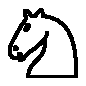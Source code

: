 % Converted from PostScript(TM) to MetaPost by pstoedit
% MetaPost backend contributed by Scott Pakin <scott+ps2ed_AT_pakin.org>
% pstoedit is Copyright (C) 1993 - 2020 Wolfgang Glunz <wglunz35_AT_pstoedit.net>

% Generate structured PostScript
prologues := 1;

% Display a given string with its *baseline* at a given location
% and with a given rotation angle
vardef showtext(expr origin)(expr angle)(expr string) =
  draw string infont defaultfont scaled defaultscale
    rotated angle shifted origin;
enddef;

beginfig(1);
drawoptions (withcolor (1.000000,1.000000,1.000000));
fill (16.500000,26.250000)..controls (24.375000,25.500000) and (28.875000,20.250000)..(28.500000,4.500000)
	--(11.250000,4.500000)..controls (11.250000,11.250000) and (18.750000,9.375000)..(17.250000,20.250000)
	--cycle;
drawoptions (withcolor (0.000000,0.000000,0.000000));
pickup pencircle scaled 1.125000bp;
draw (16.500000,26.250000)..controls (24.375000,25.500000) and (28.875000,20.250000)..(28.500000,4.500000)
	--(11.250000,4.500000)..controls (11.250000,11.250000) and (18.750000,9.375000)..(17.250000,20.250000);
drawoptions (withcolor (1.000000,1.000000,1.000000));
pickup pencircle scaled 0.000000bp;
fill (18.000000,20.250000)..controls (18.285200,18.066401) and (13.835900,14.722700)..(12.000000,13.500000)
	..controls (9.750000,12.000000) and (9.886720,10.246100)..(8.250000,10.500000)
	..controls (7.468750,11.203100) and (9.308590,12.781300)..(8.250000,12.750000)
	..controls (7.500000,12.750000) and (8.390630,11.828100)..(7.500000,11.250000)
	..controls (6.750000,11.250000) and (4.496090,10.500000)..(4.500000,14.250000)
	..controls (4.500000,15.750000) and (9.000000,23.250000)..(9.000000,23.250000)
	..controls (9.000000,23.250000) and (10.418000,24.675800)..(10.500000,25.875000)
	..controls (9.953130,26.621099) and (10.125000,27.375000)..(10.125000,28.125000)
	..controls (10.875000,28.875000) and (12.375000,26.250000)..(12.375000,26.250000)
	--(13.875000,26.250000)..controls (13.875000,26.250000) and (14.460900,27.742201)..(15.750000,28.500000)
	..controls (16.500000,28.500000) and (16.500000,26.250000)..(16.500000,26.250000)
	--cycle;
drawoptions (withcolor (0.000000,0.000000,0.000000));
pickup pencircle scaled 1.125000bp;
draw (18.000000,20.250000)..controls (18.285200,18.066401) and (13.835900,14.722700)..(12.000000,13.500000)
	..controls (9.750000,12.000000) and (9.886720,10.246100)..(8.250000,10.500000)
	..controls (7.468750,11.203100) and (9.308590,12.781300)..(8.250000,12.750000)
	..controls (7.500000,12.750000) and (8.390630,11.828100)..(7.500000,11.250000)
	..controls (6.750000,11.250000) and (4.496090,10.500000)..(4.500000,14.250000)
	..controls (4.500000,15.750000) and (9.000000,23.250000)..(9.000000,23.250000)
	..controls (9.000000,23.250000) and (10.418000,24.675800)..(10.500000,25.875000)
	..controls (9.953130,26.621099) and (10.125000,27.375000)..(10.125000,28.125000)
	..controls (10.875000,28.875000) and (12.375000,26.250000)..(12.375000,26.250000)
	--(13.875000,26.250000)..controls (13.875000,26.250000) and (14.460900,27.742201)..(15.750000,28.500000)
	..controls (16.500000,28.500000) and (16.500000,26.250000)..(16.500000,26.250000);
pickup pencircle scaled 0.000000bp;
fill (7.125000,14.625000)..controls (7.125000,14.125000) and (6.375000,14.125000)..(6.375000,14.625000)
	..controls (6.375000,15.125000) and (7.125000,15.125000)..(7.125000,14.625000)
	--cycle;
fill (11.199200,21.937500)..controls (10.890600,21.394501) and (10.488300,21.039101)..(10.308600,21.144501)
	..controls (10.128900,21.250000) and (10.238300,21.773399)..(10.550800,22.312500)
	..controls (10.859400,22.855499) and (11.261700,23.210899)..(11.441400,23.105499)
	..controls (11.621100,23.000000) and (11.511700,22.476601)..(11.199200,21.937500)
	--cycle;
fill (11.199200,21.937500)--cycle;
pickup pencircle scaled 1.125000bp;
draw (7.125000,14.625000)..controls (7.125000,14.125000) and (6.375000,14.125000)..(6.375000,14.625000)
	..controls (6.375000,15.125000) and (7.125000,15.125000)..(7.125000,14.625000)
	--cycle;
draw (11.199200,21.937500)..controls (10.890600,21.394501) and (10.488300,21.039101)..(10.308600,21.144501)
	..controls (10.128900,21.250000) and (10.238300,21.773399)..(10.550800,22.312500)
	..controls (10.859400,22.855499) and (11.261700,23.210899)..(11.441400,23.105499)
	..controls (11.621100,23.000000) and (11.511700,22.476601)..(11.199200,21.937500)
	--cycle;
draw (11.199200,21.937500);
endfig;
end
